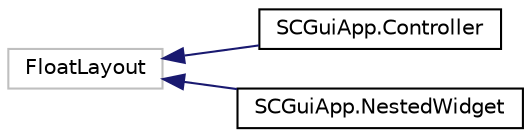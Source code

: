 digraph "Graphical Class Hierarchy"
{
  edge [fontname="Helvetica",fontsize="10",labelfontname="Helvetica",labelfontsize="10"];
  node [fontname="Helvetica",fontsize="10",shape=record];
  rankdir="LR";
  Node1 [label="FloatLayout",height=0.2,width=0.4,color="grey75", fillcolor="white", style="filled"];
  Node1 -> Node2 [dir="back",color="midnightblue",fontsize="10",style="solid",fontname="Helvetica"];
  Node2 [label="SCGuiApp.Controller",height=0.2,width=0.4,color="black", fillcolor="white", style="filled",URL="$class_s_c_gui_app_1_1_controller.html"];
  Node1 -> Node3 [dir="back",color="midnightblue",fontsize="10",style="solid",fontname="Helvetica"];
  Node3 [label="SCGuiApp.NestedWidget",height=0.2,width=0.4,color="black", fillcolor="white", style="filled",URL="$class_s_c_gui_app_1_1_nested_widget.html"];
}
